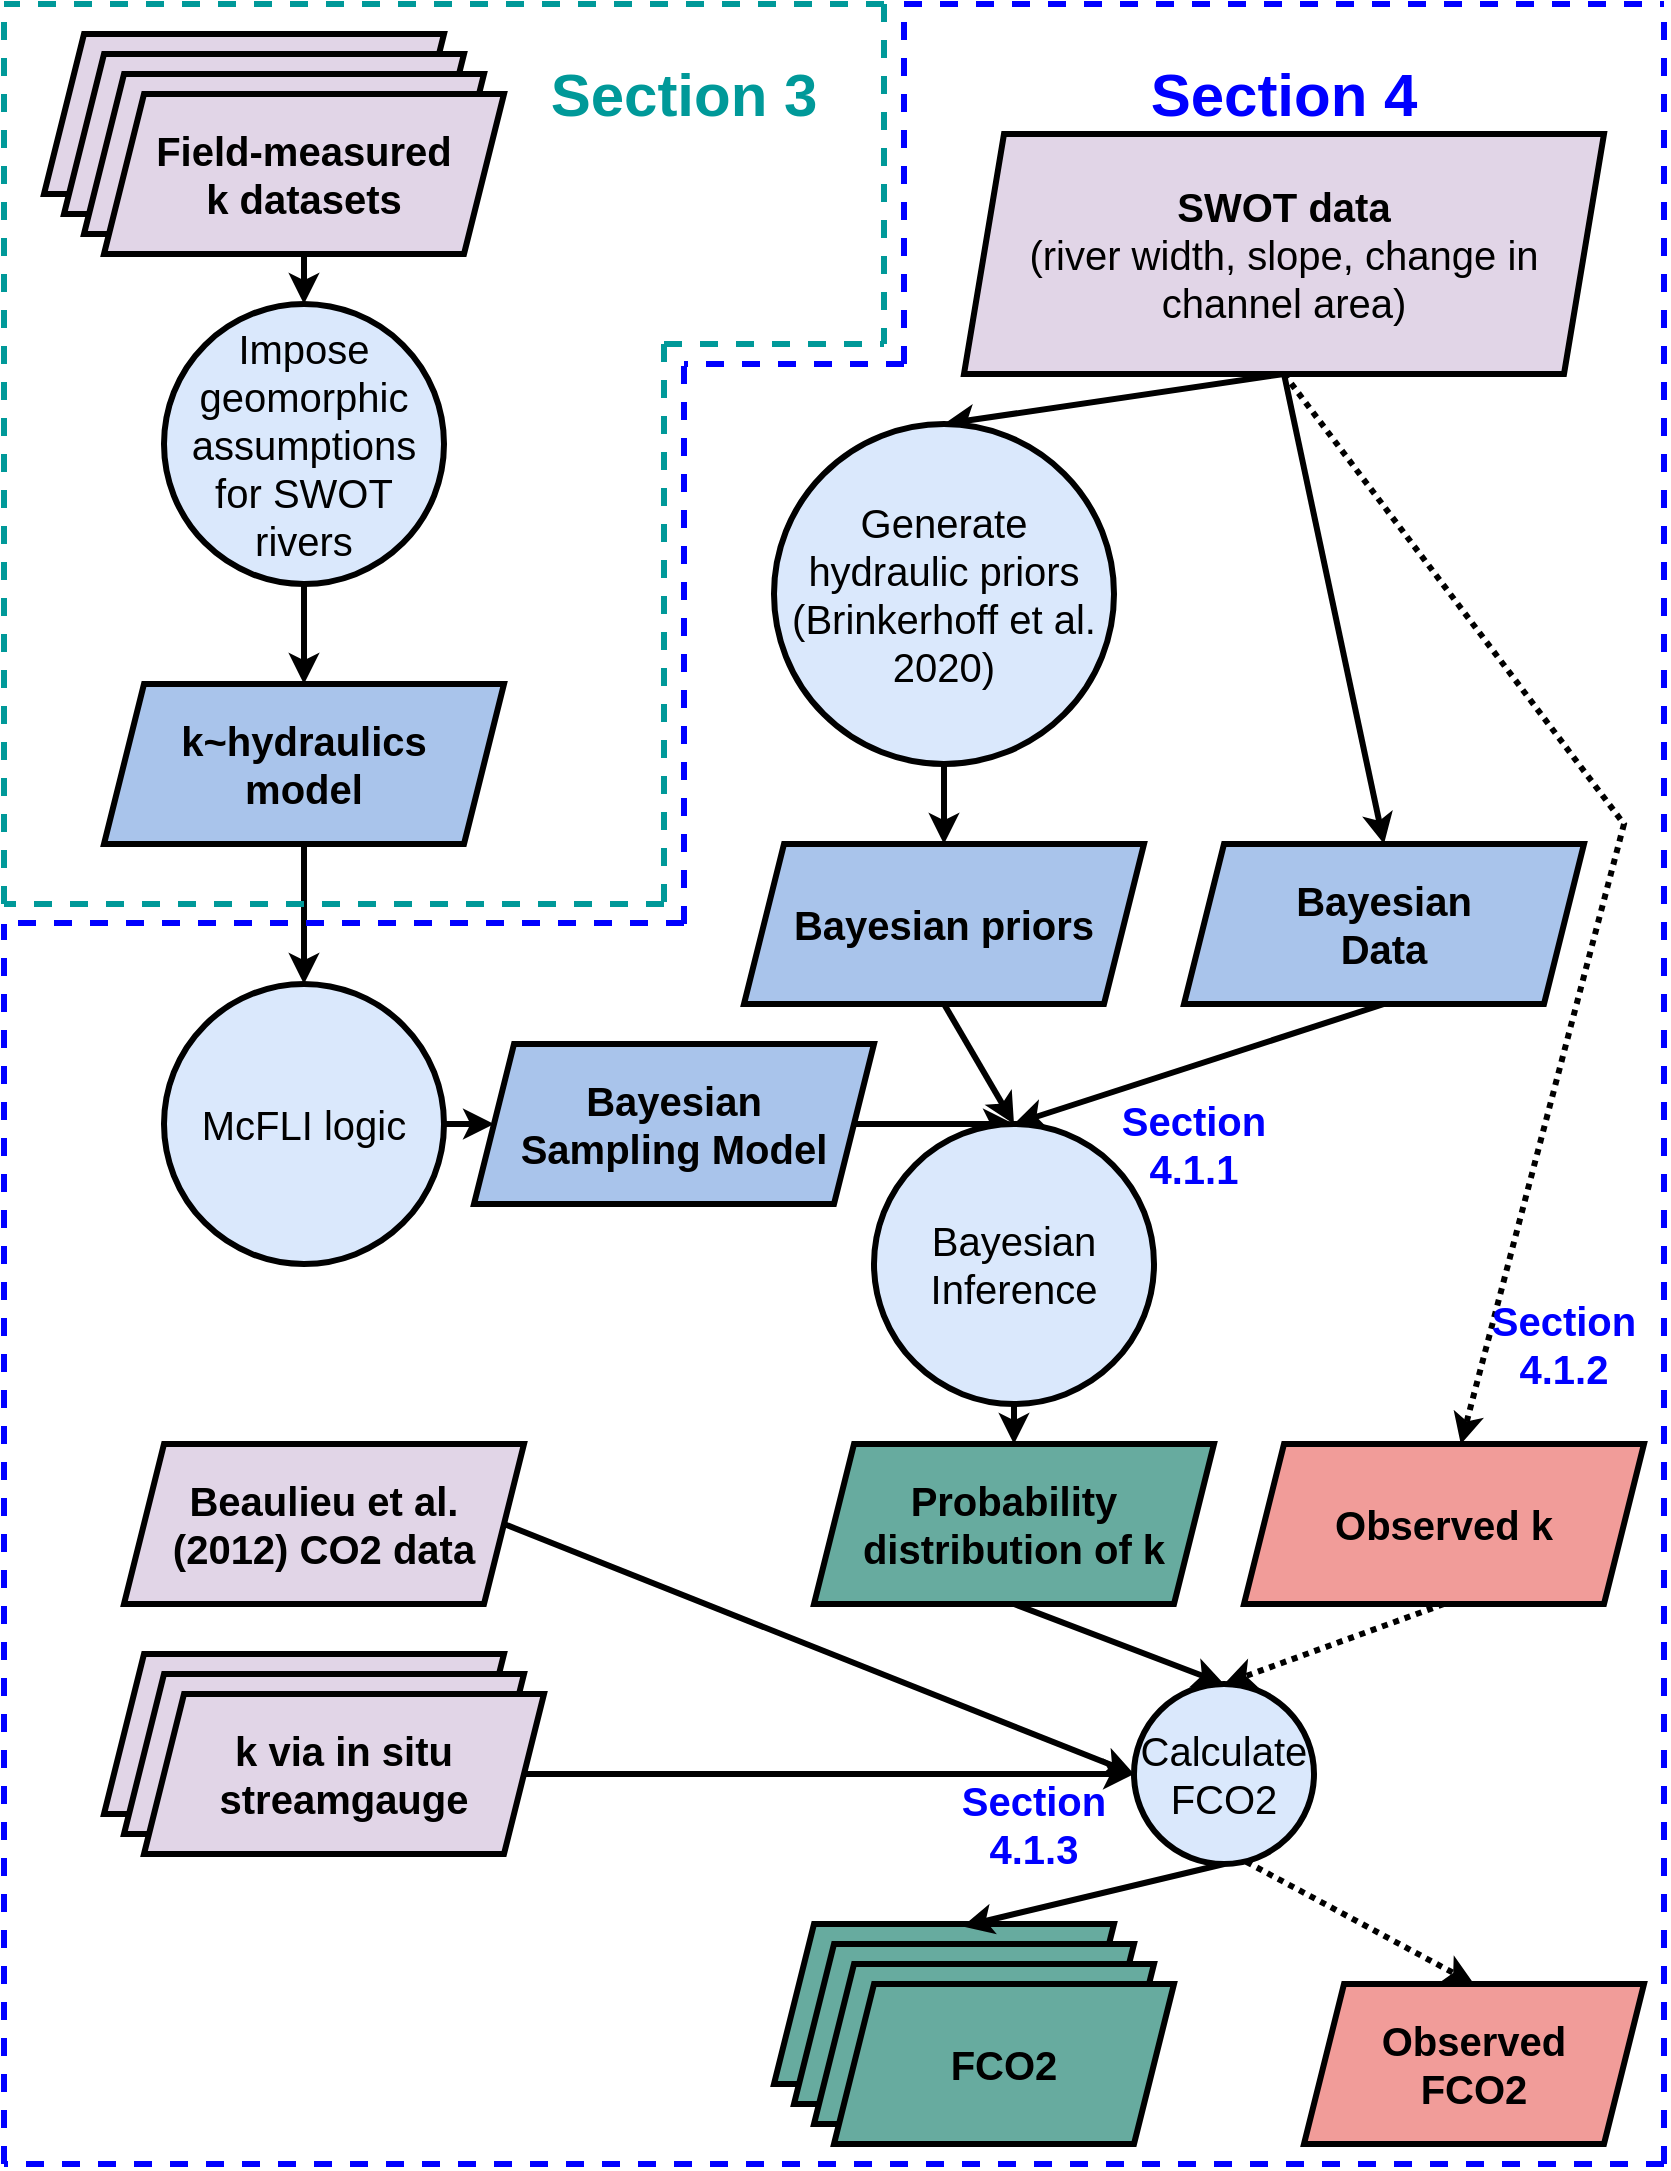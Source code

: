 <mxfile version="15.4.0" type="device"><diagram id="yjx2vG4UMqw4aDSQRfrB" name="Page-1"><mxGraphModel dx="1086" dy="806" grid="1" gridSize="10" guides="1" tooltips="1" connect="1" arrows="1" fold="1" page="1" pageScale="1" pageWidth="850" pageHeight="1100" math="0" shadow="0"><root><mxCell id="0"/><mxCell id="1" parent="0"/><mxCell id="PbP4flrMwtDIclUvyOkq-13" style="rounded=0;orthogonalLoop=1;jettySize=auto;html=1;exitX=0.5;exitY=1;exitDx=0;exitDy=0;entryX=0.542;entryY=0.001;entryDx=0;entryDy=0;strokeWidth=3;dashed=1;dashPattern=1 1;entryPerimeter=0;" parent="1" source="036IViJtCn8Yxeg-f-Dk-5" target="PbP4flrMwtDIclUvyOkq-14" edge="1"><mxGeometry relative="1" as="geometry"><mxPoint x="715" y="560" as="sourcePoint"/><mxPoint x="720" y="640" as="targetPoint"/><Array as="points"><mxPoint x="820" y="420"/></Array></mxGeometry></mxCell><mxCell id="036IViJtCn8Yxeg-f-Dk-18" style="edgeStyle=none;rounded=0;orthogonalLoop=1;jettySize=auto;html=1;exitX=1;exitY=0.5;exitDx=0;exitDy=0;entryX=0.5;entryY=0;entryDx=0;entryDy=0;strokeWidth=3;" parent="1" source="036IViJtCn8Yxeg-f-Dk-3" target="036IViJtCn8Yxeg-f-Dk-14" edge="1"><mxGeometry relative="1" as="geometry"/></mxCell><mxCell id="036IViJtCn8Yxeg-f-Dk-9" style="edgeStyle=none;rounded=0;orthogonalLoop=1;jettySize=auto;html=1;exitX=1;exitY=0.5;exitDx=0;exitDy=0;entryX=0;entryY=0.5;entryDx=0;entryDy=0;strokeWidth=3;" parent="1" source="036IViJtCn8Yxeg-f-Dk-4" target="036IViJtCn8Yxeg-f-Dk-3" edge="1"><mxGeometry relative="1" as="geometry"/></mxCell><mxCell id="036IViJtCn8Yxeg-f-Dk-4" value="&lt;font style=&quot;font-size: 20px&quot;&gt;McFLI logic&lt;/font&gt;" style="ellipse;whiteSpace=wrap;html=1;aspect=fixed;strokeWidth=3;fillColor=#dae8fc;" parent="1" vertex="1"><mxGeometry x="90" y="500" width="140" height="140" as="geometry"/></mxCell><mxCell id="036IViJtCn8Yxeg-f-Dk-10" style="edgeStyle=none;rounded=0;orthogonalLoop=1;jettySize=auto;html=1;exitX=0.5;exitY=1;exitDx=0;exitDy=0;entryX=0.5;entryY=0;entryDx=0;entryDy=0;strokeWidth=3;" parent="1" source="036IViJtCn8Yxeg-f-Dk-5" target="036IViJtCn8Yxeg-f-Dk-6" edge="1"><mxGeometry relative="1" as="geometry"/></mxCell><mxCell id="036IViJtCn8Yxeg-f-Dk-11" style="edgeStyle=none;rounded=0;orthogonalLoop=1;jettySize=auto;html=1;exitX=0.5;exitY=1;exitDx=0;exitDy=0;entryX=0.5;entryY=0;entryDx=0;entryDy=0;strokeWidth=3;" parent="1" source="036IViJtCn8Yxeg-f-Dk-5" target="036IViJtCn8Yxeg-f-Dk-7" edge="1"><mxGeometry relative="1" as="geometry"/></mxCell><mxCell id="036IViJtCn8Yxeg-f-Dk-5" value="&lt;span style=&quot;font-size: 20px&quot;&gt;&lt;b&gt;SWOT data&lt;br&gt;&lt;/b&gt;&lt;/span&gt;&lt;font style=&quot;font-size: 20px&quot;&gt;(river width, slope, change in channel area)&lt;/font&gt;" style="shape=parallelogram;perimeter=parallelogramPerimeter;whiteSpace=wrap;html=1;fixedSize=1;fillColor=#e1d5e7;strokeWidth=3;" parent="1" vertex="1"><mxGeometry x="490" y="75" width="320" height="120" as="geometry"/></mxCell><mxCell id="036IViJtCn8Yxeg-f-Dk-13" style="edgeStyle=none;rounded=0;orthogonalLoop=1;jettySize=auto;html=1;exitX=0.5;exitY=1;exitDx=0;exitDy=0;entryX=0.5;entryY=0;entryDx=0;entryDy=0;strokeWidth=3;" parent="1" source="036IViJtCn8Yxeg-f-Dk-6" target="036IViJtCn8Yxeg-f-Dk-12" edge="1"><mxGeometry relative="1" as="geometry"><mxPoint x="440" y="440" as="sourcePoint"/></mxGeometry></mxCell><mxCell id="036IViJtCn8Yxeg-f-Dk-6" value="&lt;font style=&quot;font-size: 20px&quot;&gt;Generate hydraulic priors (Brinkerhoff et al. 2020)&lt;/font&gt;" style="ellipse;whiteSpace=wrap;html=1;aspect=fixed;strokeWidth=3;fillColor=#dae8fc;" parent="1" vertex="1"><mxGeometry x="395" y="220" width="170" height="170" as="geometry"/></mxCell><mxCell id="036IViJtCn8Yxeg-f-Dk-15" style="edgeStyle=none;rounded=0;orthogonalLoop=1;jettySize=auto;html=1;exitX=0.5;exitY=1;exitDx=0;exitDy=0;entryX=0.5;entryY=0;entryDx=0;entryDy=0;strokeWidth=3;" parent="1" source="036IViJtCn8Yxeg-f-Dk-7" target="036IViJtCn8Yxeg-f-Dk-14" edge="1"><mxGeometry relative="1" as="geometry"><mxPoint x="645" y="460" as="sourcePoint"/></mxGeometry></mxCell><mxCell id="036IViJtCn8Yxeg-f-Dk-7" value="&lt;font style=&quot;font-size: 20px&quot;&gt;&lt;b&gt;Bayesian&lt;br&gt;Data&lt;/b&gt;&lt;/font&gt;" style="shape=parallelogram;perimeter=parallelogramPerimeter;whiteSpace=wrap;html=1;fixedSize=1;strokeWidth=3;fillColor=#A9C4EB;" parent="1" vertex="1"><mxGeometry x="600" y="430" width="200" height="80" as="geometry"/></mxCell><mxCell id="036IViJtCn8Yxeg-f-Dk-17" style="edgeStyle=none;rounded=0;orthogonalLoop=1;jettySize=auto;html=1;exitX=0.5;exitY=1;exitDx=0;exitDy=0;entryX=0.5;entryY=0;entryDx=0;entryDy=0;strokeWidth=3;" parent="1" source="036IViJtCn8Yxeg-f-Dk-12" target="036IViJtCn8Yxeg-f-Dk-14" edge="1"><mxGeometry relative="1" as="geometry"/></mxCell><mxCell id="036IViJtCn8Yxeg-f-Dk-12" value="&lt;span style=&quot;font-size: 20px&quot;&gt;&lt;b&gt;Bayesian priors&lt;/b&gt;&lt;/span&gt;" style="shape=parallelogram;perimeter=parallelogramPerimeter;whiteSpace=wrap;html=1;fixedSize=1;strokeWidth=3;fillColor=#A9C4EB;" parent="1" vertex="1"><mxGeometry x="380" y="430" width="200" height="80" as="geometry"/></mxCell><mxCell id="036IViJtCn8Yxeg-f-Dk-20" style="edgeStyle=none;rounded=0;orthogonalLoop=1;jettySize=auto;html=1;exitX=0.5;exitY=1;exitDx=0;exitDy=0;strokeWidth=3;entryX=0.5;entryY=0;entryDx=0;entryDy=0;" parent="1" source="036IViJtCn8Yxeg-f-Dk-14" target="036IViJtCn8Yxeg-f-Dk-19" edge="1"><mxGeometry relative="1" as="geometry"><mxPoint x="440" y="810" as="targetPoint"/></mxGeometry></mxCell><mxCell id="036IViJtCn8Yxeg-f-Dk-14" value="&lt;font style=&quot;font-size: 20px&quot;&gt;Bayesian Inference&lt;/font&gt;" style="ellipse;whiteSpace=wrap;html=1;aspect=fixed;strokeWidth=3;fillColor=#dae8fc;" parent="1" vertex="1"><mxGeometry x="445" y="570" width="140" height="140" as="geometry"/></mxCell><mxCell id="036IViJtCn8Yxeg-f-Dk-50" style="edgeStyle=none;rounded=0;orthogonalLoop=1;jettySize=auto;html=1;exitX=0.5;exitY=1;exitDx=0;exitDy=0;entryX=0.5;entryY=0;entryDx=0;entryDy=0;strokeWidth=3;" parent="1" source="036IViJtCn8Yxeg-f-Dk-19" target="036IViJtCn8Yxeg-f-Dk-25" edge="1"><mxGeometry relative="1" as="geometry"/></mxCell><mxCell id="036IViJtCn8Yxeg-f-Dk-19" value="&lt;span style=&quot;font-size: 20px&quot;&gt;&lt;b&gt;Probability distribution of k&lt;/b&gt;&lt;/span&gt;" style="shape=parallelogram;perimeter=parallelogramPerimeter;whiteSpace=wrap;html=1;fixedSize=1;strokeWidth=3;fillColor=#67AB9F;" parent="1" vertex="1"><mxGeometry x="415" y="730" width="200" height="80" as="geometry"/></mxCell><mxCell id="036IViJtCn8Yxeg-f-Dk-25" value="&lt;font style=&quot;font-size: 20px&quot;&gt;Calculate FCO2&lt;/font&gt;" style="ellipse;whiteSpace=wrap;html=1;aspect=fixed;strokeWidth=3;fillColor=#dae8fc;" parent="1" vertex="1"><mxGeometry x="575" y="850" width="90" height="90" as="geometry"/></mxCell><mxCell id="036IViJtCn8Yxeg-f-Dk-30" value="&lt;span style=&quot;font-size: 20px&quot;&gt;&lt;b&gt;FCO2&lt;/b&gt;&lt;/span&gt;&lt;span style=&quot;color: rgba(0 , 0 , 0 , 0) ; font-family: monospace ; font-size: 0px&quot;&gt;%3CmxGraphModel%3E%3Croot%3E%3CmxCell%20id%3D%220%22%2F%3E%3CmxCell%20id%3D%221%22%20parent%3D%220%22%2F%3E%3CmxCell%20id%3D%222%22%20value%3D%22%26lt%3Bspan%20style%3D%26quot%3Bfont-size%3A%2020px%26quot%3B%26gt%3B%26lt%3Bb%26gt%3BRaymond%20et%20al.%20(2012)%20k%26lt%3B%2Fb%26gt%3B%26lt%3B%2Fspan%26gt%3B%22%20style%3D%22shape%3Dparallelogram%3Bperimeter%3DparallelogramPerimeter%3BwhiteSpace%3Dwrap%3Bhtml%3D1%3BfixedSize%3D1%3BfillColor%3D%23e1d5e7%3BstrokeWidth%3D3%3B%22%20vertex%3D%221%22%20parent%3D%221%22%3E%3CmxGeometry%20x%3D%22390%22%20y%3D%22805%22%20width%3D%22200%22%20height%3D%2280%22%20as%3D%22geometry%22%2F%3E%3C%2FmxCell%3E%3C%2Froot%3E%3C%2FmxGraphModel%3E&lt;/span&gt;" style="shape=parallelogram;perimeter=parallelogramPerimeter;whiteSpace=wrap;html=1;fixedSize=1;strokeWidth=3;fillColor=#67AB9F;" parent="1" vertex="1"><mxGeometry x="395" y="970" width="170" height="80" as="geometry"/></mxCell><mxCell id="036IViJtCn8Yxeg-f-Dk-45" style="edgeStyle=none;rounded=0;orthogonalLoop=1;jettySize=auto;html=1;exitX=1;exitY=0.5;exitDx=0;exitDy=0;strokeWidth=3;entryX=0;entryY=0.5;entryDx=0;entryDy=0;" parent="1" source="036IViJtCn8Yxeg-f-Dk-38" target="036IViJtCn8Yxeg-f-Dk-25" edge="1"><mxGeometry relative="1" as="geometry"><mxPoint x="660" y="865" as="targetPoint"/><Array as="points"/></mxGeometry></mxCell><mxCell id="036IViJtCn8Yxeg-f-Dk-38" value="&lt;span style=&quot;font-size: 20px&quot;&gt;&lt;b&gt;Beaulieu et al.&lt;br&gt;(2012) CO2 data&lt;/b&gt;&lt;/span&gt;" style="shape=parallelogram;perimeter=parallelogramPerimeter;whiteSpace=wrap;html=1;fixedSize=1;fillColor=#e1d5e7;strokeWidth=3;" parent="1" vertex="1"><mxGeometry x="70" y="730" width="200" height="80" as="geometry"/></mxCell><mxCell id="036IViJtCn8Yxeg-f-Dk-42" style="edgeStyle=none;rounded=0;orthogonalLoop=1;jettySize=auto;html=1;exitX=1;exitY=0.5;exitDx=0;exitDy=0;entryX=0;entryY=0.5;entryDx=0;entryDy=0;strokeWidth=3;" parent="1" source="1DJM1f9GH_Qmot8335Yl-6" target="036IViJtCn8Yxeg-f-Dk-25" edge="1"><mxGeometry relative="1" as="geometry"><mxPoint x="775" y="935" as="targetPoint"/></mxGeometry></mxCell><mxCell id="1DJM1f9GH_Qmot8335Yl-4" value="&lt;span style=&quot;font-size: 20px&quot;&gt;&lt;b&gt;Raymond et al. (2012) k&lt;/b&gt;&lt;/span&gt;" style="shape=parallelogram;perimeter=parallelogramPerimeter;whiteSpace=wrap;html=1;fixedSize=1;fillColor=#e1d5e7;strokeWidth=3;" parent="1" vertex="1"><mxGeometry x="60" y="835" width="200" height="80" as="geometry"/></mxCell><mxCell id="1DJM1f9GH_Qmot8335Yl-5" value="&lt;span style=&quot;font-size: 20px&quot;&gt;&lt;b&gt;Raymond et al. (2012) k&lt;/b&gt;&lt;/span&gt;" style="shape=parallelogram;perimeter=parallelogramPerimeter;whiteSpace=wrap;html=1;fixedSize=1;fillColor=#e1d5e7;strokeWidth=3;" parent="1" vertex="1"><mxGeometry x="70" y="845" width="200" height="80" as="geometry"/></mxCell><mxCell id="1DJM1f9GH_Qmot8335Yl-6" value="&lt;span style=&quot;font-size: 20px&quot;&gt;&lt;b&gt;k via in situ streamgauge&lt;/b&gt;&lt;/span&gt;" style="shape=parallelogram;perimeter=parallelogramPerimeter;whiteSpace=wrap;html=1;fixedSize=1;fillColor=#e1d5e7;strokeWidth=3;" parent="1" vertex="1"><mxGeometry x="80" y="855" width="200" height="80" as="geometry"/></mxCell><mxCell id="1DJM1f9GH_Qmot8335Yl-9" value="&lt;span style=&quot;font-size: 20px&quot;&gt;&lt;b&gt;FCO2&lt;/b&gt;&lt;/span&gt;&lt;span style=&quot;color: rgba(0 , 0 , 0 , 0) ; font-family: monospace ; font-size: 0px&quot;&gt;%3CmxGraphModel%3E%3Croot%3E%3CmxCell%20id%3D%220%22%2F%3E%3CmxCell%20id%3D%221%22%20parent%3D%220%22%2F%3E%3CmxCell%20id%3D%222%22%20value%3D%22%26lt%3Bspan%20style%3D%26quot%3Bfont-size%3A%2020px%26quot%3B%26gt%3B%26lt%3Bb%26gt%3BRaymond%20et%20al.%20(2012)%20k%26lt%3B%2Fb%26gt%3B%26lt%3B%2Fspan%26gt%3B%22%20style%3D%22shape%3Dparallelogram%3Bperimeter%3DparallelogramPerimeter%3BwhiteSpace%3Dwrap%3Bhtml%3D1%3BfixedSize%3D1%3BfillColor%3D%23e1d5e7%3BstrokeWidth%3D3%3B%22%20vertex%3D%221%22%20parent%3D%221%22%3E%3CmxGeometry%20x%3D%22390%22%20y%3D%22805%22%20width%3D%22200%22%20height%3D%2280%22%20as%3D%22geometry%22%2F%3E%3C%2FmxCell%3E%3C%2Froot%3E%3C%2FmxGraphModel%3E&lt;/span&gt;" style="shape=parallelogram;perimeter=parallelogramPerimeter;whiteSpace=wrap;html=1;fixedSize=1;strokeWidth=3;fillColor=#67AB9F;" parent="1" vertex="1"><mxGeometry x="405" y="980" width="170" height="80" as="geometry"/></mxCell><mxCell id="1DJM1f9GH_Qmot8335Yl-10" value="&lt;span style=&quot;font-size: 20px&quot;&gt;&lt;b&gt;FCO2&lt;/b&gt;&lt;/span&gt;&lt;span style=&quot;color: rgba(0 , 0 , 0 , 0) ; font-family: monospace ; font-size: 0px&quot;&gt;%3CmxGraphModel%3E%3Croot%3E%3CmxCell%20id%3D%220%22%2F%3E%3CmxCell%20id%3D%221%22%20parent%3D%220%22%2F%3E%3CmxCell%20id%3D%222%22%20value%3D%22%26lt%3Bspan%20style%3D%26quot%3Bfont-size%3A%2020px%26quot%3B%26gt%3B%26lt%3Bb%26gt%3BRaymond%20et%20al.%20(2012)%20k%26lt%3B%2Fb%26gt%3B%26lt%3B%2Fspan%26gt%3B%22%20style%3D%22shape%3Dparallelogram%3Bperimeter%3DparallelogramPerimeter%3BwhiteSpace%3Dwrap%3Bhtml%3D1%3BfixedSize%3D1%3BfillColor%3D%23e1d5e7%3BstrokeWidth%3D3%3B%22%20vertex%3D%221%22%20parent%3D%221%22%3E%3CmxGeometry%20x%3D%22390%22%20y%3D%22805%22%20width%3D%22200%22%20height%3D%2280%22%20as%3D%22geometry%22%2F%3E%3C%2FmxCell%3E%3C%2Froot%3E%3C%2FmxGraphModel%3E&lt;/span&gt;" style="shape=parallelogram;perimeter=parallelogramPerimeter;whiteSpace=wrap;html=1;fixedSize=1;strokeWidth=3;fillColor=#67AB9F;" parent="1" vertex="1"><mxGeometry x="415" y="990" width="170" height="80" as="geometry"/></mxCell><mxCell id="1DJM1f9GH_Qmot8335Yl-11" value="&lt;span style=&quot;font-size: 20px&quot;&gt;&lt;b&gt;FCO2&lt;/b&gt;&lt;/span&gt;&lt;span style=&quot;color: rgba(0 , 0 , 0 , 0) ; font-family: monospace ; font-size: 0px&quot;&gt;%3CmxGraphModel%3E%3Croot%3E%3CmxCell%20id%3D%220%22%2F%3E%3CmxCell%20id%3D%221%22%20parent%3D%220%22%2F%3E%3CmxCell%20id%3D%222%22%20value%3D%22%26lt%3Bspan%20style%3D%26quot%3Bfont-size%3A%2020px%26quot%3B%26gt%3B%26lt%3Bb%26gt%3BRaymond%20et%20al.%20(2012)%20k%26lt%3B%2Fb%26gt%3B%26lt%3B%2Fspan%26gt%3B%22%20style%3D%22shape%3Dparallelogram%3Bperimeter%3DparallelogramPerimeter%3BwhiteSpace%3Dwrap%3Bhtml%3D1%3BfixedSize%3D1%3BfillColor%3D%23e1d5e7%3BstrokeWidth%3D3%3B%22%20vertex%3D%221%22%20parent%3D%221%22%3E%3CmxGeometry%20x%3D%22390%22%20y%3D%22805%22%20width%3D%22200%22%20height%3D%2280%22%20as%3D%22geometry%22%2F%3E%3C%2FmxCell%3E%3C%2Froot%3E%3C%2FmxGraphModel%3E&lt;/span&gt;" style="shape=parallelogram;perimeter=parallelogramPerimeter;whiteSpace=wrap;html=1;fixedSize=1;strokeWidth=3;fillColor=#67AB9F;" parent="1" vertex="1"><mxGeometry x="425" y="1000" width="170" height="80" as="geometry"/></mxCell><mxCell id="1DJM1f9GH_Qmot8335Yl-17" style="edgeStyle=none;rounded=0;orthogonalLoop=1;jettySize=auto;html=1;strokeWidth=3;entryX=0.5;entryY=0;entryDx=0;entryDy=0;" parent="1" source="mmeLkUzeiWQzjcRriRCF-2" target="036IViJtCn8Yxeg-f-Dk-4" edge="1"><mxGeometry relative="1" as="geometry"><mxPoint x="160" y="470" as="sourcePoint"/><mxPoint x="240" y="530" as="targetPoint"/></mxGeometry></mxCell><mxCell id="1DJM1f9GH_Qmot8335Yl-18" style="edgeStyle=none;rounded=0;orthogonalLoop=1;jettySize=auto;html=1;strokeWidth=3;entryX=0.5;entryY=0;entryDx=0;entryDy=0;exitX=0.5;exitY=1;exitDx=0;exitDy=0;" parent="1" source="PbP4flrMwtDIclUvyOkq-3" target="PbP4flrMwtDIclUvyOkq-7" edge="1"><mxGeometry relative="1" as="geometry"><mxPoint x="-10" y="260" as="sourcePoint"/><mxPoint x="40" y="190" as="targetPoint"/></mxGeometry></mxCell><mxCell id="036IViJtCn8Yxeg-f-Dk-3" value="&lt;font style=&quot;font-size: 20px&quot;&gt;&lt;b&gt;Bayesian&lt;br&gt;Sampling Model&lt;/b&gt;&lt;/font&gt;" style="shape=parallelogram;perimeter=parallelogramPerimeter;whiteSpace=wrap;html=1;fixedSize=1;strokeWidth=3;fillColor=#A9C4EB;" parent="1" vertex="1"><mxGeometry x="245" y="530" width="200" height="80" as="geometry"/></mxCell><mxCell id="hLVq5XLWU1ZrrQfZJ4Rd-11" value="" style="endArrow=none;dashed=1;html=1;strokeColor=#0000FF;strokeWidth=3;" parent="1" edge="1"><mxGeometry width="50" height="50" relative="1" as="geometry"><mxPoint x="10" y="1090" as="sourcePoint"/><mxPoint x="10" y="470" as="targetPoint"/><Array as="points"/></mxGeometry></mxCell><mxCell id="1DJM1f9GH_Qmot8335Yl-21" value="" style="endArrow=none;dashed=1;html=1;strokeColor=#0000FF;strokeWidth=3;" parent="1" edge="1"><mxGeometry width="50" height="50" relative="1" as="geometry"><mxPoint x="840" y="1090" as="sourcePoint"/><mxPoint x="840" y="10" as="targetPoint"/><Array as="points"/></mxGeometry></mxCell><mxCell id="1DJM1f9GH_Qmot8335Yl-22" value="" style="endArrow=none;dashed=1;html=1;strokeColor=#0000FF;strokeWidth=3;" parent="1" edge="1"><mxGeometry width="50" height="50" relative="1" as="geometry"><mxPoint x="840" y="1090" as="sourcePoint"/><mxPoint x="10" y="1090" as="targetPoint"/><Array as="points"/></mxGeometry></mxCell><mxCell id="1DJM1f9GH_Qmot8335Yl-23" value="" style="endArrow=none;dashed=1;html=1;strokeColor=#0000FF;strokeWidth=3;" parent="1" edge="1"><mxGeometry width="50" height="50" relative="1" as="geometry"><mxPoint x="350" y="469.5" as="sourcePoint"/><mxPoint x="10" y="469.5" as="targetPoint"/><Array as="points"/></mxGeometry></mxCell><mxCell id="1DJM1f9GH_Qmot8335Yl-24" value="" style="endArrow=none;dashed=1;html=1;strokeColor=#0000FF;strokeWidth=3;" parent="1" edge="1"><mxGeometry width="50" height="50" relative="1" as="geometry"><mxPoint x="350" y="470" as="sourcePoint"/><mxPoint x="350" y="190" as="targetPoint"/><Array as="points"/></mxGeometry></mxCell><mxCell id="1DJM1f9GH_Qmot8335Yl-25" value="" style="endArrow=none;dashed=1;html=1;strokeColor=#0000FF;strokeWidth=3;" parent="1" edge="1"><mxGeometry width="50" height="50" relative="1" as="geometry"><mxPoint x="460" y="190" as="sourcePoint"/><mxPoint x="350" y="190" as="targetPoint"/><Array as="points"/></mxGeometry></mxCell><mxCell id="1DJM1f9GH_Qmot8335Yl-26" value="" style="endArrow=none;dashed=1;html=1;strokeColor=#0000FF;strokeWidth=3;" parent="1" edge="1"><mxGeometry width="50" height="50" relative="1" as="geometry"><mxPoint x="460" y="190" as="sourcePoint"/><mxPoint x="460" y="10" as="targetPoint"/><Array as="points"/></mxGeometry></mxCell><mxCell id="1DJM1f9GH_Qmot8335Yl-27" value="" style="endArrow=none;dashed=1;html=1;strokeColor=#0000FF;strokeWidth=3;" parent="1" edge="1"><mxGeometry width="50" height="50" relative="1" as="geometry"><mxPoint x="460" y="10" as="sourcePoint"/><mxPoint x="840" y="10" as="targetPoint"/><Array as="points"/></mxGeometry></mxCell><mxCell id="1DJM1f9GH_Qmot8335Yl-28" value="" style="endArrow=none;dashed=1;html=1;strokeWidth=3;fillColor=#d5e8d4;strokeColor=#009999;" parent="1" edge="1"><mxGeometry width="50" height="50" relative="1" as="geometry"><mxPoint x="10" y="460" as="sourcePoint"/><mxPoint x="10" y="10" as="targetPoint"/><Array as="points"/></mxGeometry></mxCell><mxCell id="1DJM1f9GH_Qmot8335Yl-29" value="" style="endArrow=none;dashed=1;html=1;strokeWidth=3;fillColor=#d5e8d4;strokeColor=#009999;" parent="1" edge="1"><mxGeometry width="50" height="50" relative="1" as="geometry"><mxPoint x="450" y="10" as="sourcePoint"/><mxPoint x="10" y="10" as="targetPoint"/><Array as="points"/></mxGeometry></mxCell><mxCell id="1DJM1f9GH_Qmot8335Yl-30" value="" style="endArrow=none;dashed=1;html=1;strokeWidth=3;fillColor=#d5e8d4;strokeColor=#009999;" parent="1" edge="1"><mxGeometry width="50" height="50" relative="1" as="geometry"><mxPoint x="450" y="10" as="sourcePoint"/><mxPoint x="450" y="180" as="targetPoint"/><Array as="points"/></mxGeometry></mxCell><mxCell id="1DJM1f9GH_Qmot8335Yl-31" value="" style="endArrow=none;dashed=1;html=1;strokeWidth=3;fillColor=#d5e8d4;strokeColor=#009999;" parent="1" edge="1"><mxGeometry width="50" height="50" relative="1" as="geometry"><mxPoint x="340" y="180" as="sourcePoint"/><mxPoint x="450" y="180" as="targetPoint"/><Array as="points"/></mxGeometry></mxCell><mxCell id="1DJM1f9GH_Qmot8335Yl-32" value="" style="endArrow=none;dashed=1;html=1;strokeWidth=3;fillColor=#d5e8d4;strokeColor=#009999;" parent="1" edge="1"><mxGeometry width="50" height="50" relative="1" as="geometry"><mxPoint x="340" y="180" as="sourcePoint"/><mxPoint x="340" y="460" as="targetPoint"/><Array as="points"/></mxGeometry></mxCell><mxCell id="1DJM1f9GH_Qmot8335Yl-33" value="" style="endArrow=none;dashed=1;html=1;strokeWidth=3;fillColor=#d5e8d4;strokeColor=#009999;" parent="1" edge="1"><mxGeometry width="50" height="50" relative="1" as="geometry"><mxPoint x="340" y="460" as="sourcePoint"/><mxPoint x="10" y="460" as="targetPoint"/><Array as="points"/></mxGeometry></mxCell><mxCell id="PbP4flrMwtDIclUvyOkq-2" value="" style="shape=parallelogram;perimeter=parallelogramPerimeter;whiteSpace=wrap;html=1;fixedSize=1;fillColor=#e1d5e7;strokeWidth=3;" parent="1" vertex="1"><mxGeometry x="30" y="25" width="200" height="80" as="geometry"/></mxCell><mxCell id="PbP4flrMwtDIclUvyOkq-4" value="" style="shape=parallelogram;perimeter=parallelogramPerimeter;whiteSpace=wrap;html=1;fixedSize=1;fillColor=#e1d5e7;strokeWidth=3;" parent="1" vertex="1"><mxGeometry x="40" y="35" width="200" height="80" as="geometry"/></mxCell><mxCell id="PbP4flrMwtDIclUvyOkq-5" value="" style="shape=parallelogram;perimeter=parallelogramPerimeter;whiteSpace=wrap;html=1;fixedSize=1;fillColor=#e1d5e7;strokeWidth=3;" parent="1" vertex="1"><mxGeometry x="50" y="45" width="200" height="80" as="geometry"/></mxCell><mxCell id="PbP4flrMwtDIclUvyOkq-3" value="&lt;span style=&quot;font-size: 20px&quot;&gt;&lt;b&gt;Field-measured&lt;br&gt;k datasets&lt;/b&gt;&lt;/span&gt;" style="shape=parallelogram;perimeter=parallelogramPerimeter;whiteSpace=wrap;html=1;fixedSize=1;fillColor=#e1d5e7;strokeWidth=3;" parent="1" vertex="1"><mxGeometry x="60" y="55" width="200" height="80" as="geometry"/></mxCell><mxCell id="PbP4flrMwtDIclUvyOkq-7" value="&lt;span style=&quot;font-size: 20px&quot;&gt;Impose geomorphic assumptions&lt;br&gt;for SWOT&lt;br&gt;rivers&lt;br&gt;&lt;/span&gt;" style="ellipse;whiteSpace=wrap;html=1;aspect=fixed;strokeWidth=3;fillColor=#dae8fc;" parent="1" vertex="1"><mxGeometry x="90" y="160" width="140" height="140" as="geometry"/></mxCell><mxCell id="PbP4flrMwtDIclUvyOkq-8" style="edgeStyle=none;rounded=0;orthogonalLoop=1;jettySize=auto;html=1;strokeWidth=3;entryX=0.5;entryY=0;entryDx=0;entryDy=0;exitX=0.5;exitY=1;exitDx=0;exitDy=0;" parent="1" source="PbP4flrMwtDIclUvyOkq-7" target="mmeLkUzeiWQzjcRriRCF-2" edge="1"><mxGeometry relative="1" as="geometry"><mxPoint x="155" y="320" as="sourcePoint"/><mxPoint x="160" y="330" as="targetPoint"/></mxGeometry></mxCell><mxCell id="PbP4flrMwtDIclUvyOkq-10" value="&lt;font style=&quot;font-size: 30px&quot; color=&quot;#009999&quot;&gt;&lt;b&gt;Section 3&lt;/b&gt;&lt;/font&gt;" style="text;html=1;strokeColor=none;fillColor=none;align=center;verticalAlign=middle;whiteSpace=wrap;rounded=0;" parent="1" vertex="1"><mxGeometry x="255" y="35" width="190" height="40" as="geometry"/></mxCell><mxCell id="PbP4flrMwtDIclUvyOkq-11" value="&lt;font style=&quot;font-size: 30px&quot; color=&quot;#0000ff&quot;&gt;&lt;b&gt;Section 4&lt;/b&gt;&lt;/font&gt;" style="text;html=1;strokeColor=none;fillColor=none;align=center;verticalAlign=middle;whiteSpace=wrap;rounded=0;" parent="1" vertex="1"><mxGeometry x="555" y="35" width="190" height="40" as="geometry"/></mxCell><mxCell id="PbP4flrMwtDIclUvyOkq-14" value="&lt;span style=&quot;font-size: 20px&quot;&gt;&lt;b&gt;Observed k&lt;/b&gt;&lt;/span&gt;" style="shape=parallelogram;perimeter=parallelogramPerimeter;whiteSpace=wrap;html=1;fixedSize=1;strokeWidth=3;fillColor=#F19C99;" parent="1" vertex="1"><mxGeometry x="630" y="730" width="200" height="80" as="geometry"/></mxCell><mxCell id="PbP4flrMwtDIclUvyOkq-15" style="edgeStyle=none;rounded=0;orthogonalLoop=1;jettySize=auto;html=1;exitX=0.5;exitY=1;exitDx=0;exitDy=0;entryX=0.5;entryY=0;entryDx=0;entryDy=0;strokeWidth=3;dashed=1;dashPattern=1 1;" parent="1" source="PbP4flrMwtDIclUvyOkq-14" target="036IViJtCn8Yxeg-f-Dk-25" edge="1"><mxGeometry relative="1" as="geometry"><mxPoint x="525" y="890" as="sourcePoint"/><mxPoint x="640" y="920" as="targetPoint"/></mxGeometry></mxCell><mxCell id="PbP4flrMwtDIclUvyOkq-16" value="&lt;span style=&quot;font-size: 20px&quot;&gt;&lt;b&gt;Observed&lt;br&gt;FCO2&lt;/b&gt;&lt;/span&gt;&lt;span style=&quot;color: rgba(0 , 0 , 0 , 0) ; font-family: monospace ; font-size: 0px&quot;&gt;%3CmxGraphModel%3E%3Croot%3E%3CmxCell%20id%3D%220%22%2F%3E%3CmxCell%20id%3D%221%22%20parent%3D%220%22%2F%3E%3CmxCell%20id%3D%222%22%20value%3D%22%26lt%3Bspan%20style%3D%26quot%3Bfont-size%3A%2020px%26quot%3B%26gt%3B%26lt%3Bb%26gt%3BRaymond%20et%20al.%20(2012)%20k%26lt%3B%2Fb%26gt%3B%26lt%3B%2Fspan%26gt%3B%22%20style%3D%22shape%3Dparallelogram%3Bperimeter%3DparallelogramPerimeter%3BwhiteSpace%3Dwrap%3Bhtml%3D1%3BfixedSize%3D1%3BfillColor%3D%23e1d5e7%3BstrokeWidth%3D3%3B%22%20vertex%3D%221%22%20parent%3D%221%22%3E%3CmxGeometry%20x%3D%22390%22%20y%3D%22805%22%20width%3D%22200%22%20height%3D%2280%22%20as%3D%22geometry%22%2F%3E%3C%2FmxCell%3E%3C%2Froot%3E%3C%2FmxGraphModel%3E&lt;/span&gt;" style="shape=parallelogram;perimeter=parallelogramPerimeter;whiteSpace=wrap;html=1;fixedSize=1;strokeWidth=3;fillColor=#F19C99;" parent="1" vertex="1"><mxGeometry x="660" y="1000" width="170" height="80" as="geometry"/></mxCell><mxCell id="PbP4flrMwtDIclUvyOkq-17" style="edgeStyle=none;rounded=0;orthogonalLoop=1;jettySize=auto;html=1;exitX=0.624;exitY=0.988;exitDx=0;exitDy=0;entryX=0.5;entryY=0;entryDx=0;entryDy=0;strokeWidth=3;exitPerimeter=0;dashed=1;dashPattern=1 1;" parent="1" source="036IViJtCn8Yxeg-f-Dk-25" target="PbP4flrMwtDIclUvyOkq-16" edge="1"><mxGeometry relative="1" as="geometry"><mxPoint x="745" y="870" as="sourcePoint"/><mxPoint x="640" y="900" as="targetPoint"/></mxGeometry></mxCell><mxCell id="PbP4flrMwtDIclUvyOkq-18" style="edgeStyle=none;rounded=0;orthogonalLoop=1;jettySize=auto;html=1;exitX=0.5;exitY=1;exitDx=0;exitDy=0;strokeWidth=3;entryX=0.555;entryY=0.015;entryDx=0;entryDy=0;entryPerimeter=0;" parent="1" source="036IViJtCn8Yxeg-f-Dk-25" target="036IViJtCn8Yxeg-f-Dk-30" edge="1"><mxGeometry relative="1" as="geometry"><mxPoint x="646.16" y="953.92" as="sourcePoint"/><mxPoint x="490" y="954" as="targetPoint"/></mxGeometry></mxCell><mxCell id="s3xCGG3ttaM5FvUwsaHS-1" value="&lt;font color=&quot;#0000ff&quot; size=&quot;1&quot;&gt;&lt;b style=&quot;font-size: 20px&quot;&gt;Section&lt;br&gt;4.1.2&lt;/b&gt;&lt;/font&gt;" style="text;html=1;strokeColor=none;fillColor=none;align=center;verticalAlign=middle;whiteSpace=wrap;rounded=0;" parent="1" vertex="1"><mxGeometry x="750" y="660" width="80" height="40" as="geometry"/></mxCell><mxCell id="s3xCGG3ttaM5FvUwsaHS-2" value="&lt;font color=&quot;#0000ff&quot; size=&quot;1&quot;&gt;&lt;b style=&quot;font-size: 20px&quot;&gt;Section&lt;br&gt;4.1.3&lt;/b&gt;&lt;/font&gt;" style="text;html=1;strokeColor=none;fillColor=none;align=center;verticalAlign=middle;whiteSpace=wrap;rounded=0;" parent="1" vertex="1"><mxGeometry x="485" y="900" width="80" height="40" as="geometry"/></mxCell><mxCell id="s3xCGG3ttaM5FvUwsaHS-3" value="&lt;font color=&quot;#0000ff&quot; size=&quot;1&quot;&gt;&lt;b style=&quot;font-size: 20px&quot;&gt;Section&lt;br&gt;4.1.1&lt;/b&gt;&lt;/font&gt;" style="text;html=1;strokeColor=none;fillColor=none;align=center;verticalAlign=middle;whiteSpace=wrap;rounded=0;" parent="1" vertex="1"><mxGeometry x="565" y="560" width="80" height="40" as="geometry"/></mxCell><mxCell id="mmeLkUzeiWQzjcRriRCF-2" value="&lt;span style=&quot;font-size: 20px&quot;&gt;&lt;b&gt;k~hydraulics&lt;br&gt;model&lt;/b&gt;&lt;/span&gt;" style="shape=parallelogram;perimeter=parallelogramPerimeter;whiteSpace=wrap;html=1;fixedSize=1;strokeWidth=3;fillColor=#A9C4EB;" vertex="1" parent="1"><mxGeometry x="60" y="350" width="200" height="80" as="geometry"/></mxCell></root></mxGraphModel></diagram></mxfile>